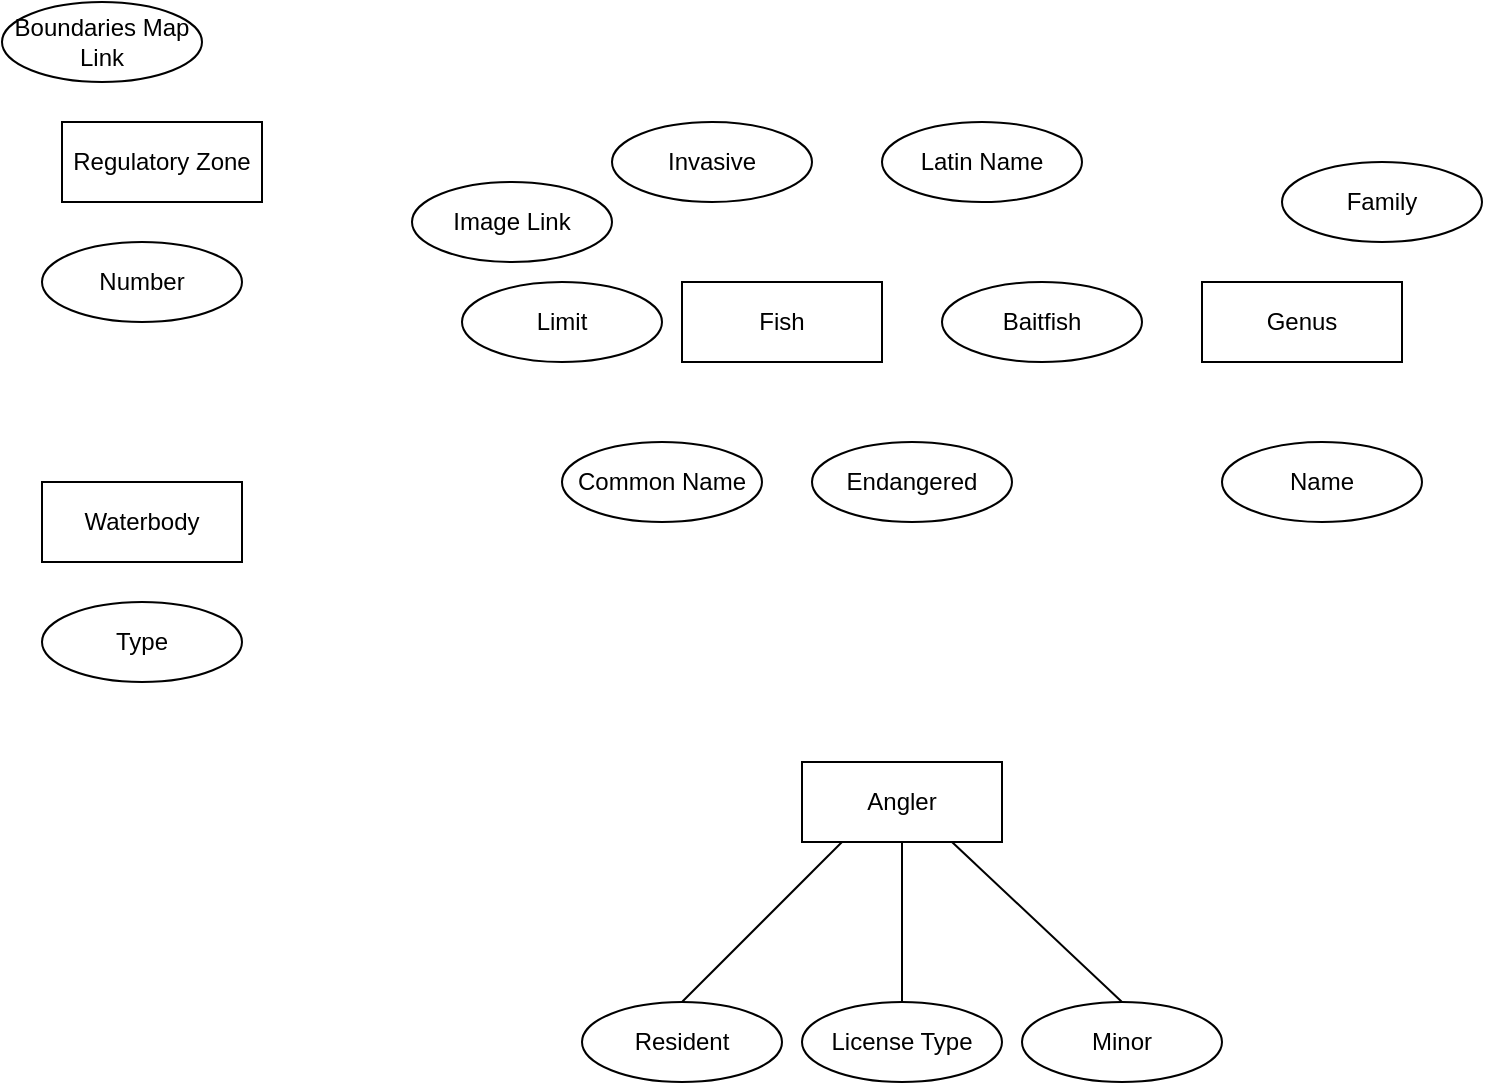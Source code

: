 <mxfile version="14.2.9" type="github">
  <diagram id="pit35Gjr5BxQwp9i9x-L" name="Page-1">
    <mxGraphModel dx="785" dy="803" grid="1" gridSize="10" guides="1" tooltips="1" connect="1" arrows="1" fold="1" page="1" pageScale="1" pageWidth="850" pageHeight="1100" math="0" shadow="0">
      <root>
        <mxCell id="0" />
        <mxCell id="1" parent="0" />
        <mxCell id="DeLjIFIHtkPTmjhLvVjW-1" value="Regulatory Zone" style="whiteSpace=wrap;html=1;align=center;" vertex="1" parent="1">
          <mxGeometry x="50" y="80" width="100" height="40" as="geometry" />
        </mxCell>
        <mxCell id="DeLjIFIHtkPTmjhLvVjW-2" value="Fish" style="whiteSpace=wrap;html=1;align=center;" vertex="1" parent="1">
          <mxGeometry x="360" y="160" width="100" height="40" as="geometry" />
        </mxCell>
        <mxCell id="DeLjIFIHtkPTmjhLvVjW-3" value="&lt;div&gt;Genus&lt;/div&gt;" style="whiteSpace=wrap;html=1;align=center;" vertex="1" parent="1">
          <mxGeometry x="620" y="160" width="100" height="40" as="geometry" />
        </mxCell>
        <mxCell id="DeLjIFIHtkPTmjhLvVjW-4" value="Waterbody" style="whiteSpace=wrap;html=1;align=center;" vertex="1" parent="1">
          <mxGeometry x="40" y="260" width="100" height="40" as="geometry" />
        </mxCell>
        <mxCell id="DeLjIFIHtkPTmjhLvVjW-5" value="Angler" style="whiteSpace=wrap;html=1;align=center;" vertex="1" parent="1">
          <mxGeometry x="420" y="400" width="100" height="40" as="geometry" />
        </mxCell>
        <mxCell id="DeLjIFIHtkPTmjhLvVjW-6" value="License Type" style="ellipse;whiteSpace=wrap;html=1;align=center;" vertex="1" parent="1">
          <mxGeometry x="420" y="520" width="100" height="40" as="geometry" />
        </mxCell>
        <mxCell id="DeLjIFIHtkPTmjhLvVjW-8" value="Resident" style="ellipse;whiteSpace=wrap;html=1;align=center;" vertex="1" parent="1">
          <mxGeometry x="310" y="520" width="100" height="40" as="geometry" />
        </mxCell>
        <mxCell id="DeLjIFIHtkPTmjhLvVjW-10" value="&lt;div&gt;Minor&lt;/div&gt;" style="ellipse;whiteSpace=wrap;html=1;align=center;" vertex="1" parent="1">
          <mxGeometry x="530" y="520" width="100" height="40" as="geometry" />
        </mxCell>
        <mxCell id="DeLjIFIHtkPTmjhLvVjW-12" value="" style="endArrow=none;html=1;exitX=0.5;exitY=0;exitDx=0;exitDy=0;" edge="1" parent="1" source="DeLjIFIHtkPTmjhLvVjW-8">
          <mxGeometry width="50" height="50" relative="1" as="geometry">
            <mxPoint x="390" y="490" as="sourcePoint" />
            <mxPoint x="440" y="440" as="targetPoint" />
          </mxGeometry>
        </mxCell>
        <mxCell id="DeLjIFIHtkPTmjhLvVjW-14" value="" style="endArrow=none;html=1;exitX=0.5;exitY=0;exitDx=0;exitDy=0;entryX=0.5;entryY=1;entryDx=0;entryDy=0;" edge="1" parent="1" source="DeLjIFIHtkPTmjhLvVjW-6" target="DeLjIFIHtkPTmjhLvVjW-5">
          <mxGeometry width="50" height="50" relative="1" as="geometry">
            <mxPoint x="390" y="490" as="sourcePoint" />
            <mxPoint x="440" y="440" as="targetPoint" />
          </mxGeometry>
        </mxCell>
        <mxCell id="DeLjIFIHtkPTmjhLvVjW-15" value="" style="endArrow=none;html=1;exitX=0.5;exitY=0;exitDx=0;exitDy=0;entryX=0.75;entryY=1;entryDx=0;entryDy=0;" edge="1" parent="1" source="DeLjIFIHtkPTmjhLvVjW-10" target="DeLjIFIHtkPTmjhLvVjW-5">
          <mxGeometry width="50" height="50" relative="1" as="geometry">
            <mxPoint x="390" y="490" as="sourcePoint" />
            <mxPoint x="440" y="440" as="targetPoint" />
          </mxGeometry>
        </mxCell>
        <mxCell id="DeLjIFIHtkPTmjhLvVjW-16" value="&lt;div&gt;Type&lt;/div&gt;" style="ellipse;whiteSpace=wrap;html=1;align=center;" vertex="1" parent="1">
          <mxGeometry x="40" y="320" width="100" height="40" as="geometry" />
        </mxCell>
        <mxCell id="DeLjIFIHtkPTmjhLvVjW-17" value="Number" style="ellipse;whiteSpace=wrap;html=1;align=center;" vertex="1" parent="1">
          <mxGeometry x="40" y="140" width="100" height="40" as="geometry" />
        </mxCell>
        <mxCell id="DeLjIFIHtkPTmjhLvVjW-18" value="Invasive" style="ellipse;whiteSpace=wrap;html=1;align=center;" vertex="1" parent="1">
          <mxGeometry x="325" y="80" width="100" height="40" as="geometry" />
        </mxCell>
        <mxCell id="DeLjIFIHtkPTmjhLvVjW-19" value="Common Name" style="ellipse;whiteSpace=wrap;html=1;align=center;" vertex="1" parent="1">
          <mxGeometry x="300" y="240" width="100" height="40" as="geometry" />
        </mxCell>
        <mxCell id="DeLjIFIHtkPTmjhLvVjW-20" value="&lt;div&gt;Name&lt;/div&gt;" style="ellipse;whiteSpace=wrap;html=1;align=center;" vertex="1" parent="1">
          <mxGeometry x="630" y="240" width="100" height="40" as="geometry" />
        </mxCell>
        <mxCell id="DeLjIFIHtkPTmjhLvVjW-21" value="Endangered" style="ellipse;whiteSpace=wrap;html=1;align=center;" vertex="1" parent="1">
          <mxGeometry x="425" y="240" width="100" height="40" as="geometry" />
        </mxCell>
        <mxCell id="DeLjIFIHtkPTmjhLvVjW-22" value="Latin Name" style="ellipse;whiteSpace=wrap;html=1;align=center;" vertex="1" parent="1">
          <mxGeometry x="460" y="80" width="100" height="40" as="geometry" />
        </mxCell>
        <mxCell id="DeLjIFIHtkPTmjhLvVjW-23" value="Family" style="ellipse;whiteSpace=wrap;html=1;align=center;" vertex="1" parent="1">
          <mxGeometry x="660" y="100" width="100" height="40" as="geometry" />
        </mxCell>
        <mxCell id="DeLjIFIHtkPTmjhLvVjW-24" value="Baitfish" style="ellipse;whiteSpace=wrap;html=1;align=center;" vertex="1" parent="1">
          <mxGeometry x="490" y="160" width="100" height="40" as="geometry" />
        </mxCell>
        <mxCell id="DeLjIFIHtkPTmjhLvVjW-25" value="Limit" style="ellipse;whiteSpace=wrap;html=1;align=center;" vertex="1" parent="1">
          <mxGeometry x="250" y="160" width="100" height="40" as="geometry" />
        </mxCell>
        <mxCell id="DeLjIFIHtkPTmjhLvVjW-26" value="Image Link" style="ellipse;whiteSpace=wrap;html=1;align=center;" vertex="1" parent="1">
          <mxGeometry x="225" y="110" width="100" height="40" as="geometry" />
        </mxCell>
        <mxCell id="DeLjIFIHtkPTmjhLvVjW-27" value="Boundaries Map Link" style="ellipse;whiteSpace=wrap;html=1;align=center;" vertex="1" parent="1">
          <mxGeometry x="20" y="20" width="100" height="40" as="geometry" />
        </mxCell>
      </root>
    </mxGraphModel>
  </diagram>
</mxfile>
